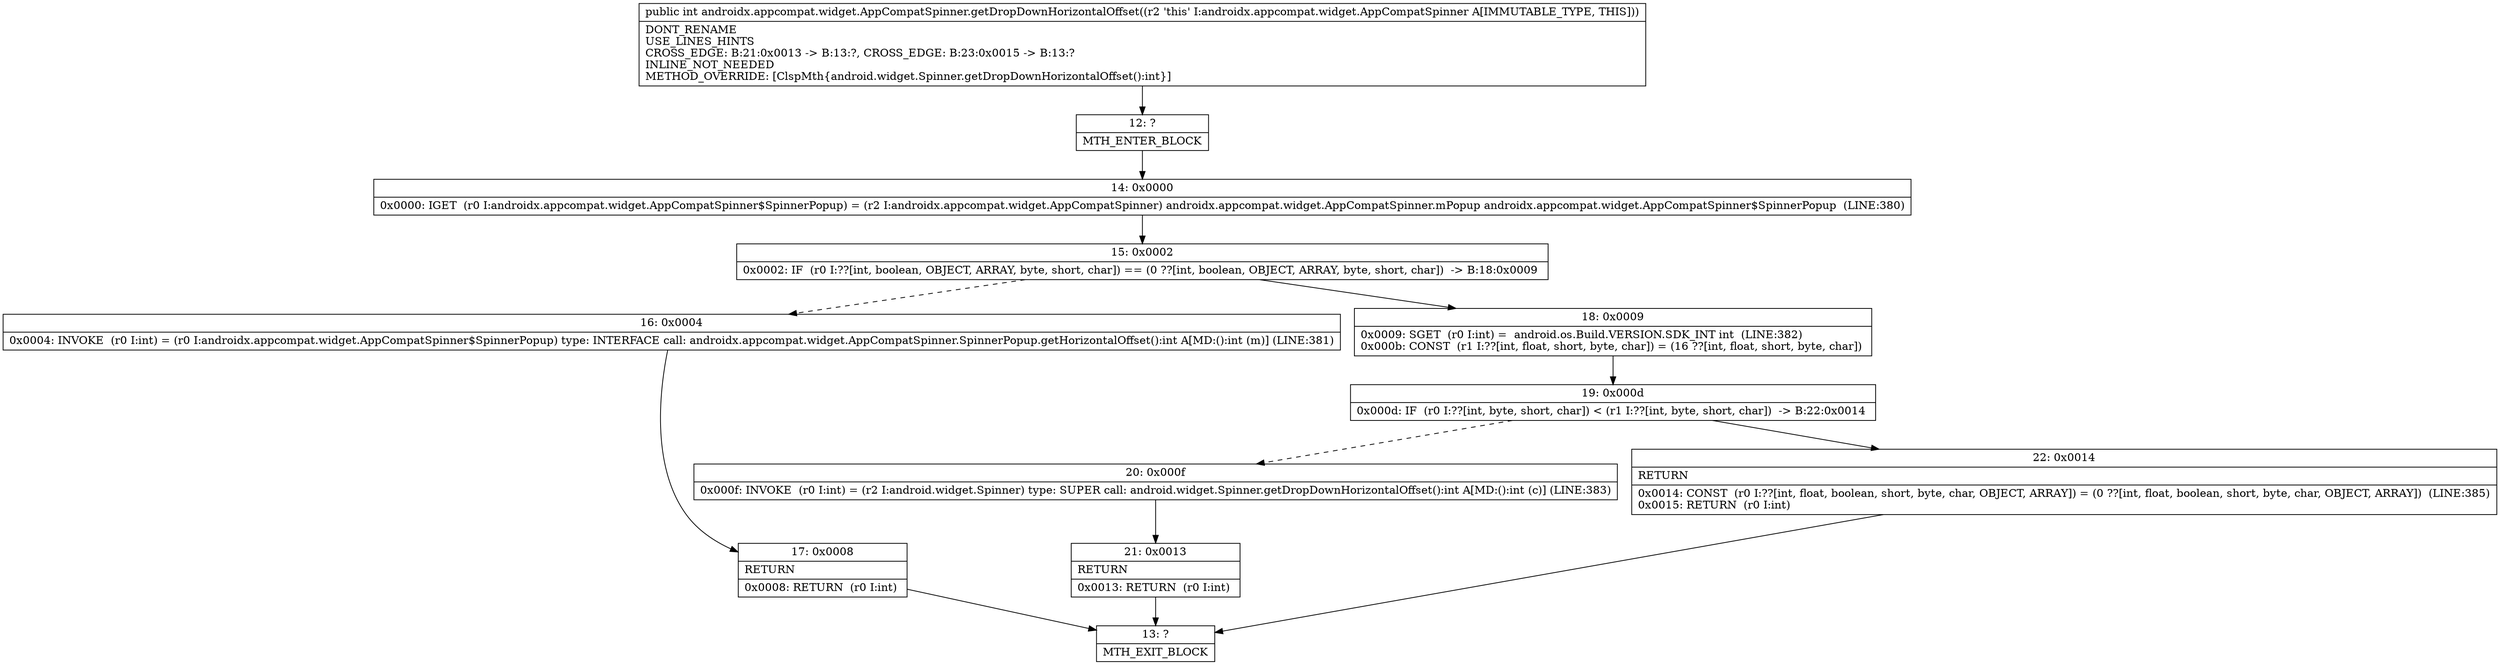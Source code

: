 digraph "CFG forandroidx.appcompat.widget.AppCompatSpinner.getDropDownHorizontalOffset()I" {
Node_12 [shape=record,label="{12\:\ ?|MTH_ENTER_BLOCK\l}"];
Node_14 [shape=record,label="{14\:\ 0x0000|0x0000: IGET  (r0 I:androidx.appcompat.widget.AppCompatSpinner$SpinnerPopup) = (r2 I:androidx.appcompat.widget.AppCompatSpinner) androidx.appcompat.widget.AppCompatSpinner.mPopup androidx.appcompat.widget.AppCompatSpinner$SpinnerPopup  (LINE:380)\l}"];
Node_15 [shape=record,label="{15\:\ 0x0002|0x0002: IF  (r0 I:??[int, boolean, OBJECT, ARRAY, byte, short, char]) == (0 ??[int, boolean, OBJECT, ARRAY, byte, short, char])  \-\> B:18:0x0009 \l}"];
Node_16 [shape=record,label="{16\:\ 0x0004|0x0004: INVOKE  (r0 I:int) = (r0 I:androidx.appcompat.widget.AppCompatSpinner$SpinnerPopup) type: INTERFACE call: androidx.appcompat.widget.AppCompatSpinner.SpinnerPopup.getHorizontalOffset():int A[MD:():int (m)] (LINE:381)\l}"];
Node_17 [shape=record,label="{17\:\ 0x0008|RETURN\l|0x0008: RETURN  (r0 I:int) \l}"];
Node_13 [shape=record,label="{13\:\ ?|MTH_EXIT_BLOCK\l}"];
Node_18 [shape=record,label="{18\:\ 0x0009|0x0009: SGET  (r0 I:int) =  android.os.Build.VERSION.SDK_INT int  (LINE:382)\l0x000b: CONST  (r1 I:??[int, float, short, byte, char]) = (16 ??[int, float, short, byte, char]) \l}"];
Node_19 [shape=record,label="{19\:\ 0x000d|0x000d: IF  (r0 I:??[int, byte, short, char]) \< (r1 I:??[int, byte, short, char])  \-\> B:22:0x0014 \l}"];
Node_20 [shape=record,label="{20\:\ 0x000f|0x000f: INVOKE  (r0 I:int) = (r2 I:android.widget.Spinner) type: SUPER call: android.widget.Spinner.getDropDownHorizontalOffset():int A[MD:():int (c)] (LINE:383)\l}"];
Node_21 [shape=record,label="{21\:\ 0x0013|RETURN\l|0x0013: RETURN  (r0 I:int) \l}"];
Node_22 [shape=record,label="{22\:\ 0x0014|RETURN\l|0x0014: CONST  (r0 I:??[int, float, boolean, short, byte, char, OBJECT, ARRAY]) = (0 ??[int, float, boolean, short, byte, char, OBJECT, ARRAY])  (LINE:385)\l0x0015: RETURN  (r0 I:int) \l}"];
MethodNode[shape=record,label="{public int androidx.appcompat.widget.AppCompatSpinner.getDropDownHorizontalOffset((r2 'this' I:androidx.appcompat.widget.AppCompatSpinner A[IMMUTABLE_TYPE, THIS]))  | DONT_RENAME\lUSE_LINES_HINTS\lCROSS_EDGE: B:21:0x0013 \-\> B:13:?, CROSS_EDGE: B:23:0x0015 \-\> B:13:?\lINLINE_NOT_NEEDED\lMETHOD_OVERRIDE: [ClspMth\{android.widget.Spinner.getDropDownHorizontalOffset():int\}]\l}"];
MethodNode -> Node_12;Node_12 -> Node_14;
Node_14 -> Node_15;
Node_15 -> Node_16[style=dashed];
Node_15 -> Node_18;
Node_16 -> Node_17;
Node_17 -> Node_13;
Node_18 -> Node_19;
Node_19 -> Node_20[style=dashed];
Node_19 -> Node_22;
Node_20 -> Node_21;
Node_21 -> Node_13;
Node_22 -> Node_13;
}

